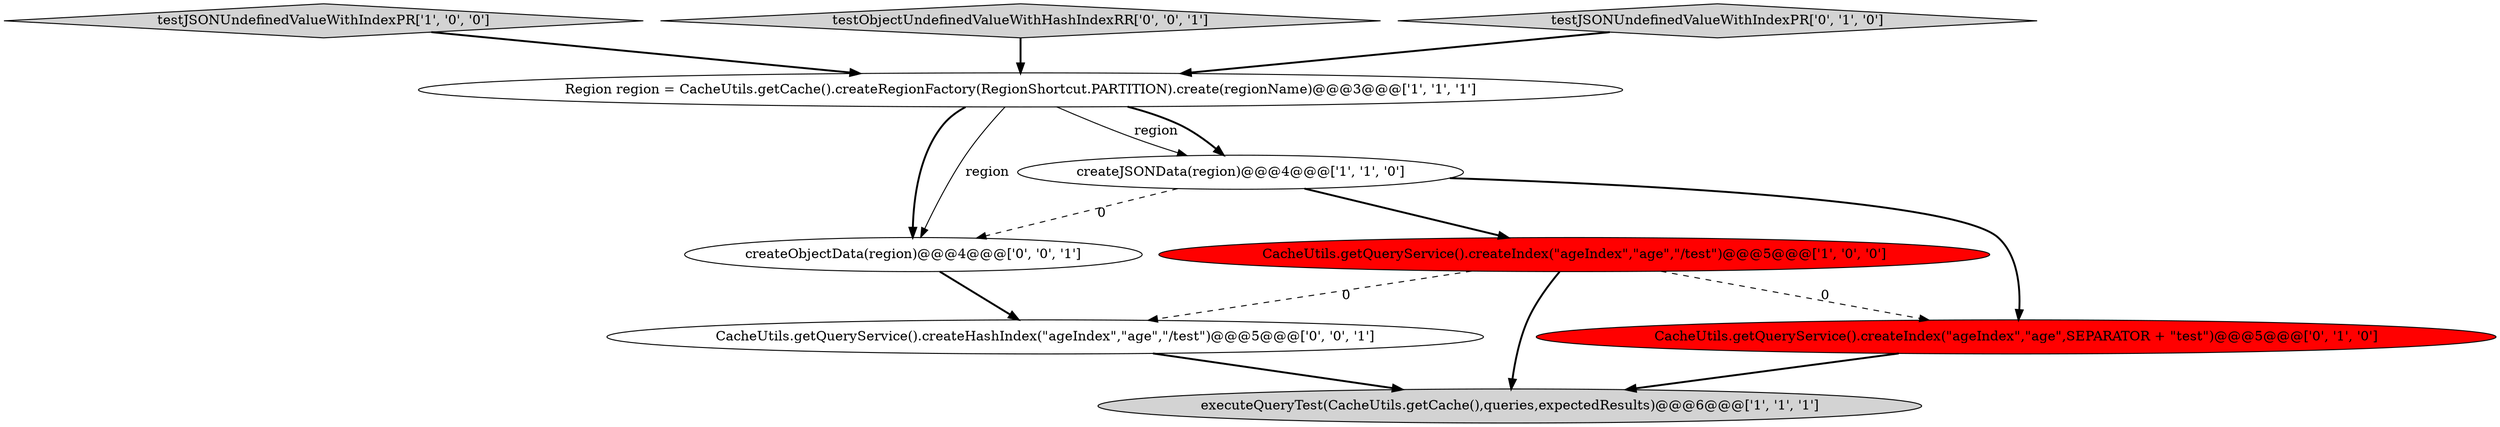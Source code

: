 digraph {
0 [style = filled, label = "testJSONUndefinedValueWithIndexPR['1', '0', '0']", fillcolor = lightgray, shape = diamond image = "AAA0AAABBB1BBB"];
4 [style = filled, label = "executeQueryTest(CacheUtils.getCache(),queries,expectedResults)@@@6@@@['1', '1', '1']", fillcolor = lightgray, shape = ellipse image = "AAA0AAABBB1BBB"];
5 [style = filled, label = "CacheUtils.getQueryService().createIndex(\"ageIndex\",\"age\",SEPARATOR + \"test\")@@@5@@@['0', '1', '0']", fillcolor = red, shape = ellipse image = "AAA1AAABBB2BBB"];
2 [style = filled, label = "Region region = CacheUtils.getCache().createRegionFactory(RegionShortcut.PARTITION).create(regionName)@@@3@@@['1', '1', '1']", fillcolor = white, shape = ellipse image = "AAA0AAABBB1BBB"];
7 [style = filled, label = "createObjectData(region)@@@4@@@['0', '0', '1']", fillcolor = white, shape = ellipse image = "AAA0AAABBB3BBB"];
9 [style = filled, label = "CacheUtils.getQueryService().createHashIndex(\"ageIndex\",\"age\",\"/test\")@@@5@@@['0', '0', '1']", fillcolor = white, shape = ellipse image = "AAA0AAABBB3BBB"];
1 [style = filled, label = "createJSONData(region)@@@4@@@['1', '1', '0']", fillcolor = white, shape = ellipse image = "AAA0AAABBB1BBB"];
3 [style = filled, label = "CacheUtils.getQueryService().createIndex(\"ageIndex\",\"age\",\"/test\")@@@5@@@['1', '0', '0']", fillcolor = red, shape = ellipse image = "AAA1AAABBB1BBB"];
8 [style = filled, label = "testObjectUndefinedValueWithHashIndexRR['0', '0', '1']", fillcolor = lightgray, shape = diamond image = "AAA0AAABBB3BBB"];
6 [style = filled, label = "testJSONUndefinedValueWithIndexPR['0', '1', '0']", fillcolor = lightgray, shape = diamond image = "AAA0AAABBB2BBB"];
1->3 [style = bold, label=""];
1->5 [style = bold, label=""];
7->9 [style = bold, label=""];
3->5 [style = dashed, label="0"];
2->1 [style = solid, label="region"];
2->7 [style = bold, label=""];
1->7 [style = dashed, label="0"];
8->2 [style = bold, label=""];
3->9 [style = dashed, label="0"];
3->4 [style = bold, label=""];
2->1 [style = bold, label=""];
5->4 [style = bold, label=""];
9->4 [style = bold, label=""];
0->2 [style = bold, label=""];
2->7 [style = solid, label="region"];
6->2 [style = bold, label=""];
}
